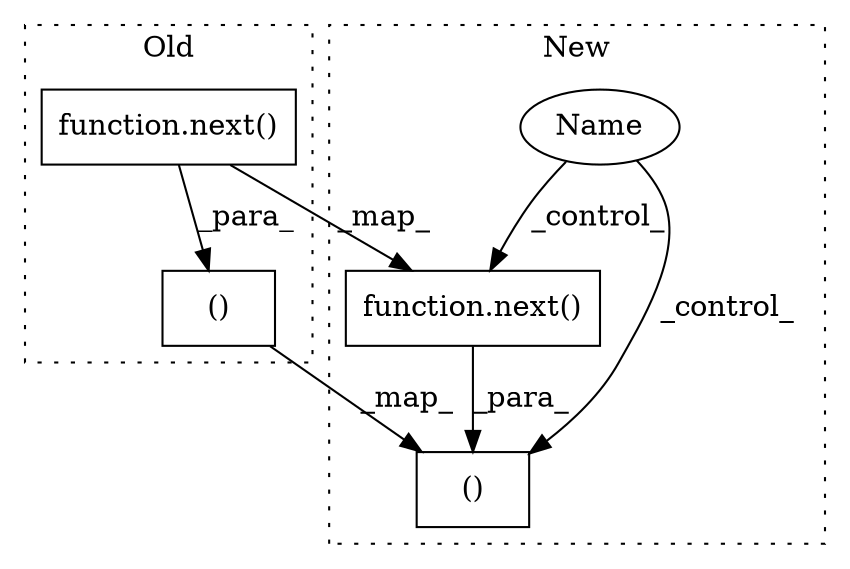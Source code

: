 digraph G {
subgraph cluster0 {
1 [label="function.next()" a="75" s="9871,9884" l="5,1" shape="box"];
4 [label="()" a="54" s="9885" l="17" shape="box"];
label = "Old";
style="dotted";
}
subgraph cluster1 {
2 [label="function.next()" a="75" s="9956,9969" l="5,1" shape="box"];
3 [label="()" a="54" s="9970" l="17" shape="box"];
5 [label="Name" a="87" s="9916" l="10" shape="ellipse"];
label = "New";
style="dotted";
}
1 -> 2 [label="_map_"];
1 -> 4 [label="_para_"];
2 -> 3 [label="_para_"];
4 -> 3 [label="_map_"];
5 -> 2 [label="_control_"];
5 -> 3 [label="_control_"];
}